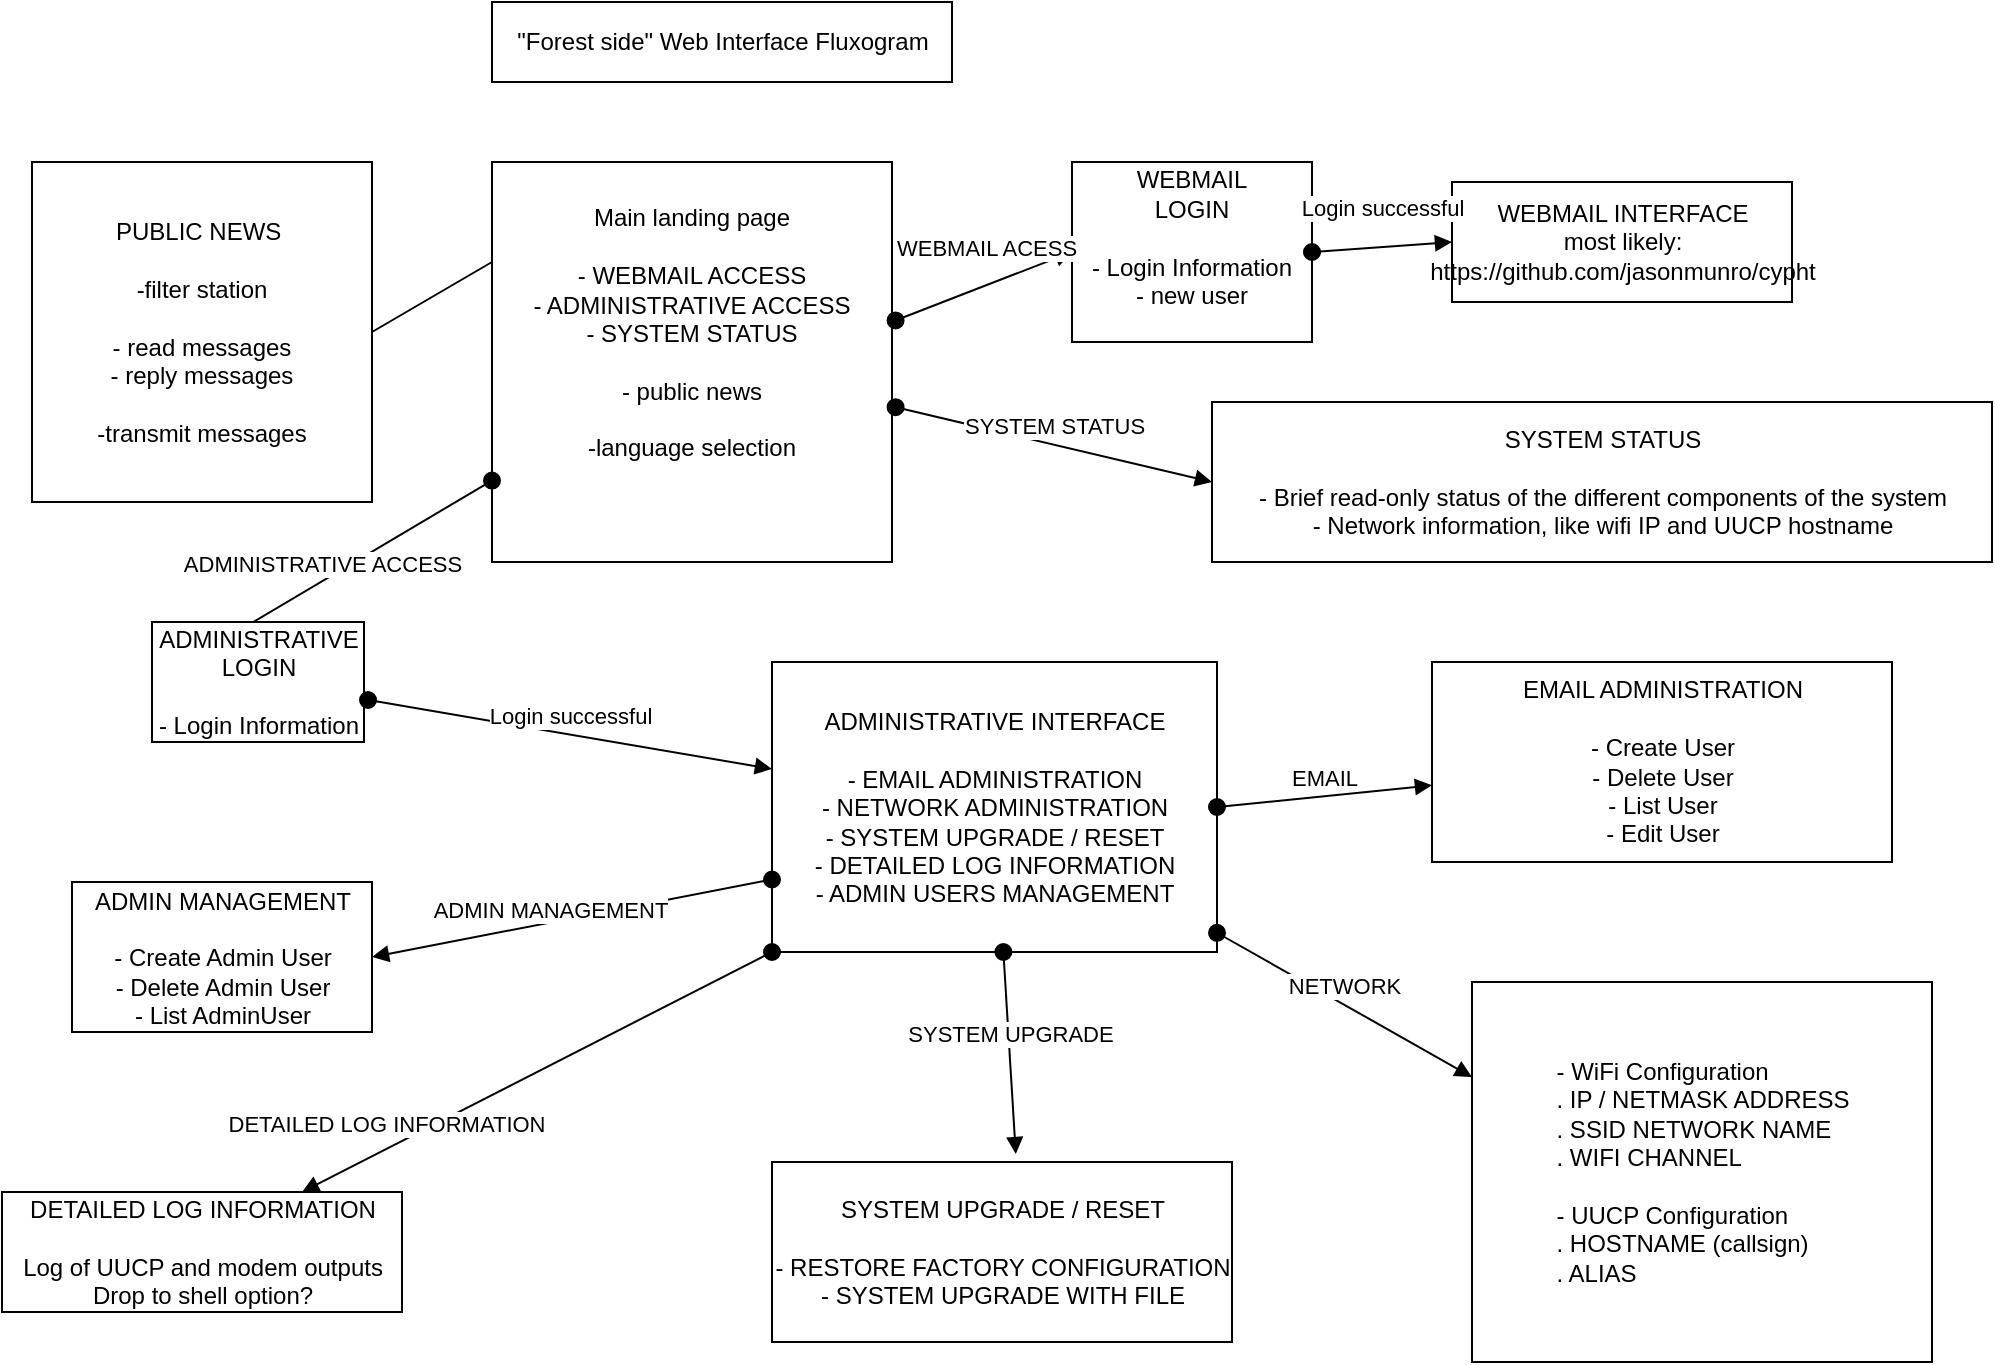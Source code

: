 <mxfile version="13.7.7" type="github">
  <diagram id="xqZ2OV28xCq9xDAmoR5-" name="Page-1">
    <mxGraphModel dx="2032" dy="1802" grid="1" gridSize="10" guides="1" tooltips="1" connect="1" arrows="1" fold="1" page="1" pageScale="1" pageWidth="827" pageHeight="1169" math="0" shadow="0">
      <root>
        <mxCell id="0" />
        <mxCell id="1" parent="0" />
        <mxCell id="u07Ow-o7BdIcJwOrp0N0-1" value="&lt;div&gt;Main landing page&lt;/div&gt;&lt;div&gt;&lt;br&gt;&lt;/div&gt;&lt;div&gt;- WEBMAIL ACCESS&lt;/div&gt;&lt;div&gt;- ADMINISTRATIVE ACCESS&lt;/div&gt;&lt;div&gt;- SYSTEM STATUS&lt;br&gt;&lt;/div&gt;&lt;div&gt;&lt;br&gt;&lt;/div&gt;&lt;div&gt;- public news&lt;/div&gt;&lt;div&gt;&lt;br&gt;&lt;/div&gt;&lt;div&gt;-language selection&lt;/div&gt;&lt;div&gt;&lt;br&gt;&lt;/div&gt;&lt;div&gt;&lt;br&gt;&lt;/div&gt;" style="whiteSpace=wrap;html=1;aspect=fixed;" parent="1" vertex="1">
          <mxGeometry x="40" y="40" width="200" height="200" as="geometry" />
        </mxCell>
        <mxCell id="u07Ow-o7BdIcJwOrp0N0-2" value="&lt;div&gt;WEBMAIL&lt;/div&gt;&lt;div&gt;LOGIN&lt;br&gt;&lt;/div&gt;&lt;div&gt;&lt;br&gt;&lt;/div&gt;&lt;div&gt;- Login Information&lt;/div&gt;&lt;div&gt;&lt;div&gt;- new user&lt;/div&gt;&lt;div&gt;&lt;br&gt;&lt;/div&gt;&lt;/div&gt;" style="rounded=0;whiteSpace=wrap;html=1;" parent="1" vertex="1">
          <mxGeometry x="330" y="40" width="120" height="90" as="geometry" />
        </mxCell>
        <mxCell id="u07Ow-o7BdIcJwOrp0N0-6" value="&lt;div&gt;WEBMAIL ACESS&lt;/div&gt;" style="html=1;verticalAlign=bottom;startArrow=oval;startFill=1;endArrow=block;startSize=8;exitX=1.009;exitY=0.396;exitDx=0;exitDy=0;exitPerimeter=0;entryX=0;entryY=0.5;entryDx=0;entryDy=0;" parent="1" source="u07Ow-o7BdIcJwOrp0N0-1" target="u07Ow-o7BdIcJwOrp0N0-2" edge="1">
          <mxGeometry x="0.085" y="9" width="60" relative="1" as="geometry">
            <mxPoint x="380" y="380" as="sourcePoint" />
            <mxPoint x="440" y="380" as="targetPoint" />
            <mxPoint as="offset" />
          </mxGeometry>
        </mxCell>
        <mxCell id="u07Ow-o7BdIcJwOrp0N0-7" value="&lt;div&gt;SYSTEM STATUS&lt;/div&gt;&lt;div&gt;&lt;br&gt;&lt;/div&gt;&lt;div&gt;- Brief read-only status of the different components of the system&lt;/div&gt;&lt;div&gt;- Network information, like wifi IP and UUCP hostname&lt;br&gt;&lt;/div&gt;" style="html=1;" parent="1" vertex="1">
          <mxGeometry x="400" y="160" width="390" height="80" as="geometry" />
        </mxCell>
        <mxCell id="u07Ow-o7BdIcJwOrp0N0-8" value="SYSTEM STATUS" style="html=1;verticalAlign=bottom;startArrow=oval;startFill=1;endArrow=block;startSize=8;exitX=1.009;exitY=0.613;exitDx=0;exitDy=0;exitPerimeter=0;entryX=0;entryY=0.5;entryDx=0;entryDy=0;" parent="1" source="u07Ow-o7BdIcJwOrp0N0-1" target="u07Ow-o7BdIcJwOrp0N0-7" edge="1">
          <mxGeometry width="60" relative="1" as="geometry">
            <mxPoint x="380" y="380" as="sourcePoint" />
            <mxPoint x="440" y="380" as="targetPoint" />
          </mxGeometry>
        </mxCell>
        <mxCell id="u07Ow-o7BdIcJwOrp0N0-9" value="&lt;div&gt;WEBMAIL INTERFACE&lt;br&gt;&lt;/div&gt;&lt;div&gt;most likely:&lt;/div&gt;&lt;div&gt; https://github.com/jasonmunro/cypht&lt;br&gt;&lt;/div&gt;" style="html=1;" parent="1" vertex="1">
          <mxGeometry x="520" y="50" width="170" height="60" as="geometry" />
        </mxCell>
        <mxCell id="u07Ow-o7BdIcJwOrp0N0-10" value="&lt;div&gt;ADMINISTRATIVE ACCESS&lt;/div&gt;" style="html=1;verticalAlign=bottom;startArrow=oval;startFill=1;endArrow=block;startSize=8;entryX=0;entryY=0.5;entryDx=0;entryDy=0;" parent="1" source="u07Ow-o7BdIcJwOrp0N0-1" target="u07Ow-o7BdIcJwOrp0N0-14" edge="1">
          <mxGeometry width="60" relative="1" as="geometry">
            <mxPoint x="280" y="250" as="sourcePoint" />
            <mxPoint x="380" y="330" as="targetPoint" />
          </mxGeometry>
        </mxCell>
        <mxCell id="u07Ow-o7BdIcJwOrp0N0-11" value="&lt;div&gt;Login successful&lt;/div&gt;" style="html=1;verticalAlign=bottom;startArrow=oval;startFill=1;endArrow=block;startSize=8;entryX=0;entryY=0.5;entryDx=0;entryDy=0;exitX=1;exitY=0.5;exitDx=0;exitDy=0;" parent="1" source="u07Ow-o7BdIcJwOrp0N0-2" target="u07Ow-o7BdIcJwOrp0N0-9" edge="1">
          <mxGeometry x="0.031" y="10" width="60" relative="1" as="geometry">
            <mxPoint x="534" y="90" as="sourcePoint" />
            <mxPoint x="594" y="90" as="targetPoint" />
            <mxPoint as="offset" />
          </mxGeometry>
        </mxCell>
        <mxCell id="u07Ow-o7BdIcJwOrp0N0-12" value="&lt;div&gt;ADMINISTRATIVE INTERFACE&lt;/div&gt;&lt;div&gt;&lt;br&gt;&lt;/div&gt;&lt;div&gt;- EMAIL ADMINISTRATION&lt;/div&gt;&lt;div&gt;- NETWORK ADMINISTRATION&lt;/div&gt;&lt;div&gt;- SYSTEM UPGRADE / RESET&lt;br&gt;&lt;/div&gt;&lt;div&gt;- DETAILED LOG INFORMATION&lt;/div&gt;&lt;div&gt;- ADMIN USERS MANAGEMENT&lt;br&gt;&lt;/div&gt;" style="html=1;" parent="1" vertex="1">
          <mxGeometry x="180" y="290" width="222.5" height="145" as="geometry" />
        </mxCell>
        <mxCell id="u07Ow-o7BdIcJwOrp0N0-14" value="&lt;div&gt;ADMINISTRATIVE&lt;/div&gt;&lt;div&gt;LOGIN&lt;/div&gt;&lt;div&gt;&lt;br&gt;&lt;/div&gt;&lt;div&gt;- Login Information&lt;br&gt;&lt;/div&gt;" style="html=1;" parent="1" vertex="1">
          <mxGeometry x="-130" y="270" width="106" height="60" as="geometry" />
        </mxCell>
        <mxCell id="u07Ow-o7BdIcJwOrp0N0-17" value="&lt;div&gt;Login successful&lt;/div&gt;" style="html=1;verticalAlign=bottom;startArrow=oval;startFill=1;endArrow=block;startSize=8;exitX=1.019;exitY=0.65;exitDx=0;exitDy=0;exitPerimeter=0;" parent="1" source="u07Ow-o7BdIcJwOrp0N0-14" target="u07Ow-o7BdIcJwOrp0N0-12" edge="1">
          <mxGeometry width="60" relative="1" as="geometry">
            <mxPoint x="-35" y="400" as="sourcePoint" />
            <mxPoint x="25" y="400" as="targetPoint" />
          </mxGeometry>
        </mxCell>
        <mxCell id="u07Ow-o7BdIcJwOrp0N0-22" value="&quot;Forest side&quot; Web Interface Fluxogram" style="html=1;" parent="1" vertex="1">
          <mxGeometry x="40" y="-40" width="230" height="40" as="geometry" />
        </mxCell>
        <mxCell id="u07Ow-o7BdIcJwOrp0N0-23" value="&lt;div&gt;EMAIL&lt;/div&gt;" style="html=1;verticalAlign=bottom;startArrow=oval;startFill=1;endArrow=block;startSize=8;exitX=1;exitY=0.5;exitDx=0;exitDy=0;" parent="1" source="u07Ow-o7BdIcJwOrp0N0-12" target="u07Ow-o7BdIcJwOrp0N0-24" edge="1">
          <mxGeometry width="60" relative="1" as="geometry">
            <mxPoint x="95" y="370" as="sourcePoint" />
            <mxPoint x="265" y="290" as="targetPoint" />
          </mxGeometry>
        </mxCell>
        <mxCell id="u07Ow-o7BdIcJwOrp0N0-24" value="&lt;div&gt;EMAIL ADMINISTRATION&lt;/div&gt;&lt;div&gt;&lt;br&gt;&lt;/div&gt;&lt;div&gt;- Create User&lt;/div&gt;&lt;div&gt;- Delete User&lt;/div&gt;&lt;div&gt;- List User&lt;/div&gt;&lt;div&gt;- Edit User&lt;/div&gt;" style="html=1;" parent="1" vertex="1">
          <mxGeometry x="510" y="290" width="230" height="100" as="geometry" />
        </mxCell>
        <mxCell id="u07Ow-o7BdIcJwOrp0N0-25" value="&lt;div align=&quot;left&quot;&gt;- WiFi Configuration&lt;/div&gt;&lt;div align=&quot;left&quot;&gt;. IP / NETMASK ADDRESS&lt;/div&gt;&lt;div align=&quot;left&quot;&gt;. SSID NETWORK NAME&lt;/div&gt;&lt;div align=&quot;left&quot;&gt;. WIFI CHANNEL&lt;/div&gt;&lt;div align=&quot;left&quot;&gt;&lt;br&gt;&lt;/div&gt;&lt;div align=&quot;left&quot;&gt;- UUCP Configuration&lt;/div&gt;&lt;div align=&quot;left&quot;&gt;. HOSTNAME (callsign)&lt;br&gt;&lt;/div&gt;&lt;div align=&quot;left&quot;&gt;. ALIAS&lt;br&gt;&lt;/div&gt;" style="html=1;" parent="1" vertex="1">
          <mxGeometry x="530" y="450" width="230" height="190" as="geometry" />
        </mxCell>
        <mxCell id="u07Ow-o7BdIcJwOrp0N0-26" value="NETWORK" style="html=1;verticalAlign=bottom;startArrow=oval;startFill=1;endArrow=block;startSize=8;entryX=0;entryY=0.25;entryDx=0;entryDy=0;" parent="1" source="u07Ow-o7BdIcJwOrp0N0-12" target="u07Ow-o7BdIcJwOrp0N0-25" edge="1">
          <mxGeometry width="60" relative="1" as="geometry">
            <mxPoint x="190" y="370" as="sourcePoint" />
            <mxPoint x="250" y="370" as="targetPoint" />
          </mxGeometry>
        </mxCell>
        <mxCell id="u07Ow-o7BdIcJwOrp0N0-28" value="&lt;div&gt;SYSTEM UPGRADE / RESET&lt;/div&gt;&lt;div&gt;&lt;br&gt;&lt;/div&gt;&lt;div&gt;- RESTORE FACTORY CONFIGURATION&lt;/div&gt;&lt;div&gt;- SYSTEM UPGRADE WITH FILE&lt;br&gt;&lt;/div&gt;" style="html=1;" parent="1" vertex="1">
          <mxGeometry x="180" y="540" width="230" height="90" as="geometry" />
        </mxCell>
        <mxCell id="u07Ow-o7BdIcJwOrp0N0-29" value="SYSTEM UPGRADE" style="html=1;verticalAlign=bottom;startArrow=oval;startFill=1;endArrow=block;startSize=8;entryX=0.53;entryY=-0.044;entryDx=0;entryDy=0;entryPerimeter=0;" parent="1" source="u07Ow-o7BdIcJwOrp0N0-12" target="u07Ow-o7BdIcJwOrp0N0-28" edge="1">
          <mxGeometry width="60" relative="1" as="geometry">
            <mxPoint x="240" y="370" as="sourcePoint" />
            <mxPoint x="300" y="370" as="targetPoint" />
          </mxGeometry>
        </mxCell>
        <mxCell id="u07Ow-o7BdIcJwOrp0N0-30" value="&lt;div&gt;DETAILED LOG INFORMATION&lt;/div&gt;&lt;div&gt;&lt;br&gt;&lt;/div&gt;&lt;div&gt;Log of UUCP and modem outputs&lt;/div&gt;&lt;div&gt;Drop to shell option?&lt;br&gt;&lt;/div&gt;" style="html=1;" parent="1" vertex="1">
          <mxGeometry x="-205" y="555" width="200" height="60" as="geometry" />
        </mxCell>
        <mxCell id="u07Ow-o7BdIcJwOrp0N0-32" value="DETAILED LOG INFORMATION" style="html=1;verticalAlign=bottom;startArrow=oval;startFill=1;endArrow=block;startSize=8;exitX=0;exitY=1;exitDx=0;exitDy=0;entryX=0.75;entryY=0;entryDx=0;entryDy=0;" parent="1" source="u07Ow-o7BdIcJwOrp0N0-12" target="u07Ow-o7BdIcJwOrp0N0-30" edge="1">
          <mxGeometry x="0.63" y="-3" width="60" relative="1" as="geometry">
            <mxPoint x="-225" y="460" as="sourcePoint" />
            <mxPoint x="-165" y="460" as="targetPoint" />
            <mxPoint as="offset" />
          </mxGeometry>
        </mxCell>
        <mxCell id="u07Ow-o7BdIcJwOrp0N0-34" value="&lt;div&gt;ADMIN MANAGEMENT&lt;/div&gt;&lt;div&gt;&lt;br&gt;&lt;/div&gt;&lt;div&gt;- Create Admin User&lt;/div&gt;&lt;div&gt;- Delete Admin User&lt;/div&gt;&lt;div&gt;- List AdminUser&lt;br&gt;&lt;/div&gt;" style="html=1;" parent="1" vertex="1">
          <mxGeometry x="-170" y="400" width="150" height="75" as="geometry" />
        </mxCell>
        <mxCell id="u07Ow-o7BdIcJwOrp0N0-35" value="ADMIN MANAGEMENT" style="html=1;verticalAlign=bottom;startArrow=oval;startFill=1;endArrow=block;startSize=8;entryX=1;entryY=0.5;entryDx=0;entryDy=0;exitX=0;exitY=0.75;exitDx=0;exitDy=0;" parent="1" source="u07Ow-o7BdIcJwOrp0N0-12" target="u07Ow-o7BdIcJwOrp0N0-34" edge="1">
          <mxGeometry x="0.114" y="3" width="60" relative="1" as="geometry">
            <mxPoint x="-85" y="370" as="sourcePoint" />
            <mxPoint x="-25" y="370" as="targetPoint" />
            <mxPoint as="offset" />
          </mxGeometry>
        </mxCell>
        <mxCell id="Okg7-W8hnO9gK6_EVltw-13" style="edgeStyle=orthogonalEdgeStyle;rounded=0;orthogonalLoop=1;jettySize=auto;html=1;exitX=0.5;exitY=1;exitDx=0;exitDy=0;" parent="1" source="u07Ow-o7BdIcJwOrp0N0-1" target="u07Ow-o7BdIcJwOrp0N0-1" edge="1">
          <mxGeometry relative="1" as="geometry" />
        </mxCell>
        <mxCell id="X8SwjGHDLmI1YYKJKHw2-1" value="PUBLIC NEWS&amp;nbsp;&lt;br&gt;&lt;br&gt;-filter station&lt;br&gt;&lt;br&gt;- read messages&lt;br&gt;- reply messages&lt;br&gt;&lt;br&gt;-transmit messages" style="rounded=0;whiteSpace=wrap;html=1;" parent="1" vertex="1">
          <mxGeometry x="-190" y="40" width="170" height="170" as="geometry" />
        </mxCell>
        <mxCell id="X8SwjGHDLmI1YYKJKHw2-4" value="" style="endArrow=none;html=1;entryX=0;entryY=0.25;entryDx=0;entryDy=0;exitX=1;exitY=0.5;exitDx=0;exitDy=0;" parent="1" source="X8SwjGHDLmI1YYKJKHw2-1" target="u07Ow-o7BdIcJwOrp0N0-1" edge="1">
          <mxGeometry width="50" height="50" relative="1" as="geometry">
            <mxPoint x="60" y="280" as="sourcePoint" />
            <mxPoint x="110" y="230" as="targetPoint" />
          </mxGeometry>
        </mxCell>
      </root>
    </mxGraphModel>
  </diagram>
</mxfile>
